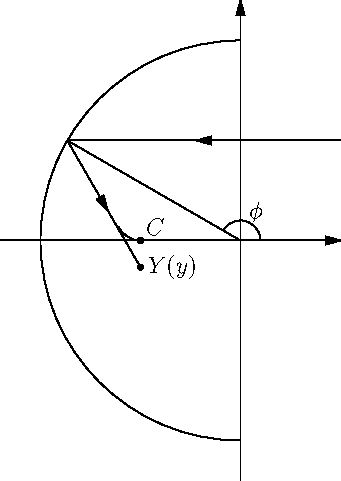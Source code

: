 import graph;
real R;
R = 100;
draw(arc((0, 0), R, 90, 270));
dot((-0.5 * R, 0));
label("$C$", (-0.5 * R, 0), NE);
draw((-R * 1.2, 0)--(R * 0.5, 0), EndArrow);
draw((0, -R * 1.2)--(0, R * 1.2), EndArrow);

real phi = pi * 5/6;
real rcphi = R * cos(phi);
real rsphi = R * sin(phi);
real yint = R * (sin(phi) - (0.5 + cos(phi)) * sin(2 * phi) / cos(2 * phi));
draw((R * 0.5, rsphi)--(rcphi, rsphi), MidArrow);
draw((rcphi, rsphi)--(-0.5 * R, yint),MidArrow);
draw((0, 0)--(rcphi, rsphi));
draw(arc((0, 0), R / 10, 0, phi/pi*180));
label("$\phi$", (R / 13, R / 7));
dot((-0.5 * R, yint));
label("$Y(y)$", (-0.5 * R, yint), E);

draw((-0.5 * R, 0){left}..(-0.61 * R, 0.07 * R));
